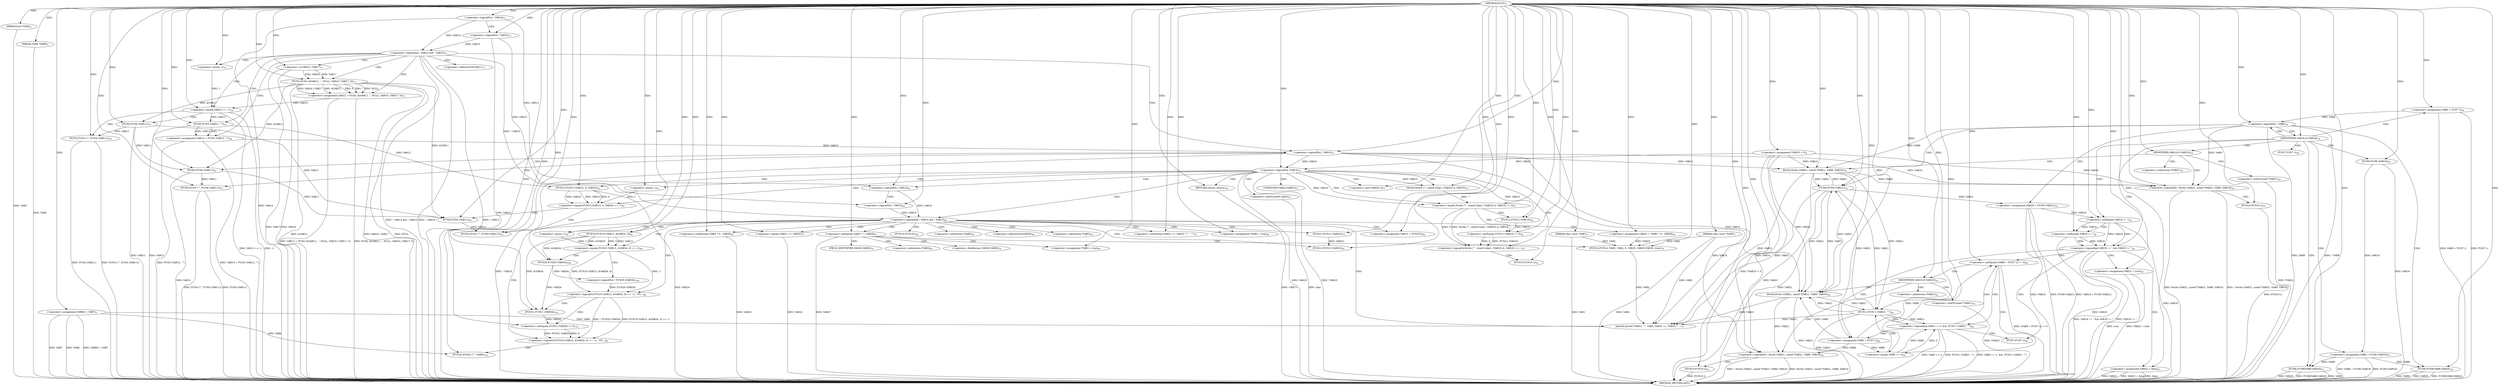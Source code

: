 digraph "FUN1" {  
"8" [label = <(METHOD,FUN1)<SUB>1</SUB>> ]
"276" [label = <(METHOD_RETURN,ANY)<SUB>1</SUB>> ]
"9" [label = <(PARAM,char const *VAR1)<SUB>1</SUB>> ]
"10" [label = <(PARAM,char const *VAR2)<SUB>1</SUB>> ]
"11" [label = <(PARAM,bool *VAR3)<SUB>2</SUB>> ]
"12" [label = <(PARAM,VAR4 *VAR5)<SUB>2</SUB>> ]
"15" [label = <(&lt;operator&gt;.assignment,VAR6[] = VAR7)<SUB>4</SUB>> ]
"21" [label = <(&lt;operator&gt;.assignment,*VAR10 = 0)<SUB>8</SUB>> ]
"28" [label = <(&lt;operator&gt;.logicalAnd,! VAR14 &amp;&amp; ! VAR15)<SUB>13</SUB>> ]
"161" [label = <(&lt;operator&gt;.logicalNot,!VAR10)<SUB>55</SUB>> ]
"166" [label = <(&lt;operator&gt;.logicalOr,fwrite (&quot;&quot;, sizeof (char), (VAR23) 4, VAR10) ==...)<SUB>57</SUB>> ]
"184" [label = <(&lt;operator&gt;.equals,FUN13 (VAR12, 0, VAR24) == -1)<SUB>61</SUB>> ]
"197" [label = <(&lt;operator&gt;.logicalAnd,! VAR14 &amp;&amp; ! VAR15)<SUB>64</SUB>> ]
"34" [label = <(&lt;operator&gt;.assignment,VAR12 = FUN2 (&amp;VAR11, '', NULL, VAR16 | VAR17, 0))<SUB>17</SUB>> ]
"55" [label = <(&lt;operator&gt;.assignment,VAR10 = FUN5 (VAR12, &quot;&quot;))<SUB>20</SUB>> ]
"72" [label = <(&lt;operator&gt;.assignment,VAR8 = FUN6 (VAR19))<SUB>27</SUB>> ]
"76" [label = <(&lt;operator&gt;.assignment,VAR9 = FUN7 ())<SUB>28</SUB>> ]
"87" [label = <(&lt;operator&gt;.assignment,VAR18 = FUN9 (VAR21))<SUB>33</SUB>> ]
"164" [label = <(RETURN,return;,return;)<SUB>56</SUB>> ]
"182" [label = <(FUN10,FUN10 ())<SUB>59</SUB>> ]
"192" [label = <(FUN3,FUN3 (&quot;&quot;, FUN4 (VAR11)))<SUB>62</SUB>> ]
"204" [label = <(&lt;operator&gt;.assignment,VAR25 = *VAR3 ? 0 : VAR26)<SUB>65</SUB>> ]
"211" [label = <(&lt;operator&gt;.assignment,*VAR3 = true)<SUB>66</SUB>> ]
"233" [label = <(sprintf,sprintf (VAR21, &quot;&quot;, VAR6,

		 VAR31 == VAR32 ? ...)<SUB>73</SUB>> ]
"244" [label = <(FUN12,FUN12 (VAR33))<SUB>78</SUB>> ]
"246" [label = <(&lt;operator&gt;.assignment,VAR13 = FUN15())<SUB>80</SUB>> ]
"249" [label = <(FUN12,FUN12 (VAR33))<SUB>81</SUB>> ]
"29" [label = <(&lt;operator&gt;.logicalNot,! VAR14)<SUB>13</SUB>> ]
"31" [label = <(&lt;operator&gt;.logicalNot,! VAR15)<SUB>13</SUB>> ]
"46" [label = <(&lt;operator&gt;.equals,VAR12 == -1)<SUB>18</SUB>> ]
"61" [label = <(&lt;operator&gt;.logicalNot,! VAR10)<SUB>21</SUB>> ]
"80" [label = <(&lt;operator&gt;.logicalNot,! VAR9)<SUB>29</SUB>> ]
"92" [label = <(IDENTIFIER,VAR18,if (VAR18))<SUB>34</SUB>> ]
"167" [label = <(&lt;operator&gt;.equals,fwrite (&quot;&quot;, sizeof (char), (VAR23) 4, VAR10) == 0)<SUB>57</SUB>> ]
"177" [label = <(&lt;operator&gt;.notEquals,FUN12 (VAR10) != 0)<SUB>58</SUB>> ]
"185" [label = <(FUN13,FUN13 (VAR12, 0, VAR24))<SUB>61</SUB>> ]
"189" [label = <(&lt;operator&gt;.minus,-1)<SUB>61</SUB>> ]
"198" [label = <(&lt;operator&gt;.logicalNot,! VAR14)<SUB>64</SUB>> ]
"200" [label = <(&lt;operator&gt;.logicalNot,! VAR15)<SUB>64</SUB>> ]
"216" [label = <(&lt;operator&gt;.notEquals,VAR27 != VAR28)<SUB>67</SUB>> ]
"36" [label = <(FUN2,FUN2 (&amp;VAR11, '', NULL, VAR16 | VAR17, 0))<SUB>17</SUB>> ]
"51" [label = <(FUN3,FUN3 (&quot;&quot;, FUN4 (VAR11)))<SUB>19</SUB>> ]
"57" [label = <(FUN5,FUN5 (VAR12, &quot;&quot;))<SUB>20</SUB>> ]
"64" [label = <(FUN3,FUN3 (&quot;&quot;, FUN4 (VAR11)))<SUB>22</SUB>> ]
"74" [label = <(FUN6,FUN6 (VAR19))<SUB>27</SUB>> ]
"83" [label = <(FUN8,FUN8(VAR8,VAR20))<SUB>30</SUB>> ]
"89" [label = <(FUN9,FUN9 (VAR21))<SUB>33</SUB>> ]
"168" [label = <(fwrite,fwrite (&quot;&quot;, sizeof (char), (VAR23) 4, VAR10))<SUB>57</SUB>> ]
"178" [label = <(FUN12,FUN12 (VAR10))<SUB>58</SUB>> ]
"194" [label = <(FUN4,FUN4 (VAR11))<SUB>62</SUB>> ]
"206" [label = <(&lt;operator&gt;.conditional,*VAR3 ? 0 : VAR26)<SUB>65</SUB>> ]
"220" [label = <(&lt;operator&gt;.assignment,*VAR3 = true)<SUB>69</SUB>> ]
"224" [label = <(FUN14,FUN14 (VAR1, VAR2, 0, VAR25, VAR29.VAR30, true))<SUB>70</SUB>> ]
"237" [label = <(&lt;operator&gt;.conditional,VAR31 == VAR32 ? &quot;&quot; : &quot;&quot;)<SUB>75</SUB>> ]
"255" [label = <(&lt;operator&gt;.logicalOr,FUN19 (VAR13, &amp;VAR34, 0) == -1
| ! FU...)<SUB>99</SUB>> ]
"41" [label = <(&lt;operator&gt;.or,VAR16 | VAR17)<SUB>17</SUB>> ]
"48" [label = <(&lt;operator&gt;.minus,-1)<SUB>18</SUB>> ]
"95" [label = <(IDENTIFIER,VAR10,if (VAR10))<SUB>35</SUB>> ]
"109" [label = <(&lt;operator&gt;.logicalAnd,VAR18 != '' &amp;&amp; VAR18 != '')<SUB>38</SUB>> ]
"156" [label = <(FUN8,FUN8(VAR8,VAR20))<SUB>51</SUB>> ]
"170" [label = <(&lt;operator&gt;.sizeOf,sizeof (char))<SUB>57</SUB>> ]
"172" [label = <(&lt;operator&gt;.cast,(VAR23) 4)<SUB>57</SUB>> ]
"238" [label = <(&lt;operator&gt;.equals,VAR31 == VAR32)<SUB>75</SUB>> ]
"273" [label = <(FUN22,FUN22 (&quot;&quot;, VAR6))<SUB>102</SUB>> ]
"53" [label = <(FUN4,FUN4 (VAR11))<SUB>19</SUB>> ]
"66" [label = <(FUN4,FUN4 (VAR11))<SUB>22</SUB>> ]
"117" [label = <(&lt;operator&gt;.assignment,VAR22 = true)<SUB>39</SUB>> ]
"151" [label = <(&lt;operator&gt;.assignment,VAR22 = false)<SUB>47</SUB>> ]
"256" [label = <(&lt;operator&gt;.logicalOr,FUN19 (VAR13, &amp;VAR34, 0) == -1
| ! FU...)<SUB>99</SUB>> ]
"268" [label = <(&lt;operator&gt;.notEquals,FUN21 (VAR34) != 0)<SUB>101</SUB>> ]
"98" [label = <(&lt;operator&gt;.logicalNot,! fwrite (VAR21, sizeof *VAR21, VAR9, VAR10))<SUB>36</SUB>> ]
"110" [label = <(&lt;operator&gt;.notEquals,VAR18 != '')<SUB>38</SUB>> ]
"113" [label = <(&lt;operator&gt;.notEquals,VAR18 != '')<SUB>38</SUB>> ]
"121" [label = <(&lt;operator&gt;.notEquals,(VAR9 = FUN7 ()) != 0)<SUB>40</SUB>> ]
"257" [label = <(&lt;operator&gt;.equals,FUN19 (VAR13, &amp;VAR34, 0) == -1)<SUB>99</SUB>> ]
"265" [label = <(&lt;operator&gt;.logicalNot,! FUN20 (VAR34))<SUB>100</SUB>> ]
"269" [label = <(FUN21,FUN21 (VAR34))<SUB>101</SUB>> ]
"107" [label = <(FUN10,FUN10 ())<SUB>37</SUB>> ]
"258" [label = <(FUN19,FUN19 (VAR13, &amp;VAR34, 0))<SUB>99</SUB>> ]
"263" [label = <(&lt;operator&gt;.minus,-1)<SUB>99</SUB>> ]
"266" [label = <(FUN20,FUN20 (VAR34))<SUB>100</SUB>> ]
"99" [label = <(fwrite,fwrite (VAR21, sizeof *VAR21, VAR9, VAR10))<SUB>36</SUB>> ]
"122" [label = <(&lt;operator&gt;.assignment,VAR9 = FUN7 ())<SUB>40</SUB>> ]
"128" [label = <(IDENTIFIER,VAR10,if (VAR10))<SUB>41</SUB>> ]
"142" [label = <(&lt;operator&gt;.logicalAnd,VAR9 == 2  &amp;&amp;  FUN11 (VAR21, &quot;&quot;))<SUB>44</SUB>> ]
"101" [label = <(&lt;operator&gt;.sizeOf,sizeof *VAR21)<SUB>36</SUB>> ]
"131" [label = <(&lt;operator&gt;.logicalNot,! fwrite (VAR21, sizeof *VAR21, VAR9, VAR10))<SUB>42</SUB>> ]
"143" [label = <(&lt;operator&gt;.equals,VAR9 == 2)<SUB>44</SUB>> ]
"146" [label = <(FUN11,FUN11 (VAR21, &quot;&quot;))<SUB>44</SUB>> ]
"140" [label = <(FUN10,FUN10 ())<SUB>43</SUB>> ]
"132" [label = <(fwrite,fwrite (VAR21, sizeof *VAR21, VAR9, VAR10))<SUB>42</SUB>> ]
"134" [label = <(&lt;operator&gt;.sizeOf,sizeof *VAR21)<SUB>42</SUB>> ]
"78" [label = <(FUN7,FUN7 ())<SUB>28</SUB>> ]
"212" [label = <(&lt;operator&gt;.indirection,*VAR3)<SUB>66</SUB>> ]
"248" [label = <(FUN15,FUN15())<SUB>80</SUB>> ]
"37" [label = <(&lt;operator&gt;.addressOf,&amp;VAR11)<SUB>17</SUB>> ]
"207" [label = <(&lt;operator&gt;.indirection,*VAR3)<SUB>65</SUB>> ]
"173" [label = <(UNKNOWN,VAR23,VAR23)<SUB>57</SUB>> ]
"221" [label = <(&lt;operator&gt;.indirection,*VAR3)<SUB>69</SUB>> ]
"229" [label = <(&lt;operator&gt;.fieldAccess,VAR29.VAR30)<SUB>70</SUB>> ]
"231" [label = <(FIELD_IDENTIFIER,VAR30,VAR30)<SUB>70</SUB>> ]
"260" [label = <(&lt;operator&gt;.addressOf,&amp;VAR34)<SUB>99</SUB>> ]
"124" [label = <(FUN7,FUN7 ())<SUB>40</SUB>> ]
"102" [label = <(&lt;operator&gt;.indirection,*VAR21)<SUB>36</SUB>> ]
"135" [label = <(&lt;operator&gt;.indirection,*VAR21)<SUB>42</SUB>> ]
  "164" -> "276"  [ label = "DDG: &lt;RET&gt;"] 
  "9" -> "276"  [ label = "DDG: VAR1"] 
  "10" -> "276"  [ label = "DDG: VAR2"] 
  "11" -> "276"  [ label = "DDG: VAR3"] 
  "12" -> "276"  [ label = "DDG: VAR5"] 
  "15" -> "276"  [ label = "DDG: VAR6"] 
  "15" -> "276"  [ label = "DDG: VAR6[] = VAR7"] 
  "21" -> "276"  [ label = "DDG: *VAR10 = 0"] 
  "29" -> "276"  [ label = "DDG: VAR14"] 
  "28" -> "276"  [ label = "DDG: ! VAR14"] 
  "31" -> "276"  [ label = "DDG: VAR15"] 
  "28" -> "276"  [ label = "DDG: ! VAR15"] 
  "28" -> "276"  [ label = "DDG: ! VAR14 &amp;&amp; ! VAR15"] 
  "36" -> "276"  [ label = "DDG: &amp;VAR11"] 
  "41" -> "276"  [ label = "DDG: VAR17"] 
  "36" -> "276"  [ label = "DDG: VAR16 | VAR17"] 
  "34" -> "276"  [ label = "DDG: FUN2 (&amp;VAR11, '', NULL, VAR16 | VAR17, 0)"] 
  "34" -> "276"  [ label = "DDG: VAR12 = FUN2 (&amp;VAR11, '', NULL, VAR16 | VAR17, 0)"] 
  "46" -> "276"  [ label = "DDG: -1"] 
  "46" -> "276"  [ label = "DDG: VAR12 == -1"] 
  "53" -> "276"  [ label = "DDG: VAR11"] 
  "51" -> "276"  [ label = "DDG: FUN4 (VAR11)"] 
  "51" -> "276"  [ label = "DDG: FUN3 (&quot;&quot;, FUN4 (VAR11))"] 
  "57" -> "276"  [ label = "DDG: VAR12"] 
  "55" -> "276"  [ label = "DDG: FUN5 (VAR12, &quot;&quot;)"] 
  "55" -> "276"  [ label = "DDG: VAR10 = FUN5 (VAR12, &quot;&quot;)"] 
  "61" -> "276"  [ label = "DDG: ! VAR10"] 
  "66" -> "276"  [ label = "DDG: VAR11"] 
  "64" -> "276"  [ label = "DDG: FUN4 (VAR11)"] 
  "64" -> "276"  [ label = "DDG: FUN3 (&quot;&quot;, FUN4 (VAR11))"] 
  "72" -> "276"  [ label = "DDG: FUN6 (VAR19)"] 
  "72" -> "276"  [ label = "DDG: VAR8 = FUN6 (VAR19)"] 
  "76" -> "276"  [ label = "DDG: FUN7 ()"] 
  "76" -> "276"  [ label = "DDG: VAR9 = FUN7 ()"] 
  "80" -> "276"  [ label = "DDG: VAR9"] 
  "80" -> "276"  [ label = "DDG: ! VAR9"] 
  "87" -> "276"  [ label = "DDG: VAR18"] 
  "89" -> "276"  [ label = "DDG: VAR21"] 
  "87" -> "276"  [ label = "DDG: FUN9 (VAR21)"] 
  "87" -> "276"  [ label = "DDG: VAR18 = FUN9 (VAR21)"] 
  "156" -> "276"  [ label = "DDG: VAR8"] 
  "156" -> "276"  [ label = "DDG: VAR20"] 
  "156" -> "276"  [ label = "DDG: FUN8(VAR8,VAR20)"] 
  "99" -> "276"  [ label = "DDG: VAR21"] 
  "101" -> "276"  [ label = "DDG: *VAR21"] 
  "98" -> "276"  [ label = "DDG: fwrite (VAR21, sizeof *VAR21, VAR9, VAR10)"] 
  "98" -> "276"  [ label = "DDG: ! fwrite (VAR21, sizeof *VAR21, VAR9, VAR10)"] 
  "107" -> "276"  [ label = "DDG: FUN10 ()"] 
  "110" -> "276"  [ label = "DDG: VAR18"] 
  "109" -> "276"  [ label = "DDG: VAR18 != ''"] 
  "113" -> "276"  [ label = "DDG: VAR18"] 
  "109" -> "276"  [ label = "DDG: VAR18 != '' &amp;&amp; VAR18 != ''"] 
  "117" -> "276"  [ label = "DDG: true"] 
  "117" -> "276"  [ label = "DDG: VAR22 = true"] 
  "121" -> "276"  [ label = "DDG: (VAR9 = FUN7 ()) != 0"] 
  "132" -> "276"  [ label = "DDG: VAR21"] 
  "134" -> "276"  [ label = "DDG: *VAR21"] 
  "131" -> "276"  [ label = "DDG: fwrite (VAR21, sizeof *VAR21, VAR9, VAR10)"] 
  "131" -> "276"  [ label = "DDG: ! fwrite (VAR21, sizeof *VAR21, VAR9, VAR10)"] 
  "140" -> "276"  [ label = "DDG: FUN10 ()"] 
  "142" -> "276"  [ label = "DDG: VAR9 == 2"] 
  "146" -> "276"  [ label = "DDG: VAR21"] 
  "142" -> "276"  [ label = "DDG: FUN11 (VAR21, &quot;&quot;)"] 
  "142" -> "276"  [ label = "DDG: VAR9 == 2  &amp;&amp;  FUN11 (VAR21, &quot;&quot;)"] 
  "151" -> "276"  [ label = "DDG: VAR22"] 
  "151" -> "276"  [ label = "DDG: VAR22 = false"] 
  "83" -> "276"  [ label = "DDG: VAR8"] 
  "83" -> "276"  [ label = "DDG: VAR20"] 
  "83" -> "276"  [ label = "DDG: FUN8(VAR8,VAR20)"] 
  "161" -> "276"  [ label = "DDG: VAR10"] 
  "161" -> "276"  [ label = "DDG: !VAR10"] 
  "74" -> "276"  [ label = "DDG: VAR19"] 
  "151" -> "276"  [ label = "DDG: false"] 
  "216" -> "276"  [ label = "DDG: VAR27"] 
  "15" -> "276"  [ label = "DDG: VAR7"] 
  "36" -> "276"  [ label = "DDG: NULL"] 
  "185" -> "276"  [ label = "DDG: VAR24"] 
  "206" -> "276"  [ label = "DDG: VAR26"] 
  "170" -> "276"  [ label = "DDG: char"] 
  "238" -> "276"  [ label = "DDG: VAR32"] 
  "41" -> "276"  [ label = "DDG: VAR16"] 
  "8" -> "9"  [ label = "DDG: "] 
  "8" -> "10"  [ label = "DDG: "] 
  "8" -> "11"  [ label = "DDG: "] 
  "8" -> "12"  [ label = "DDG: "] 
  "8" -> "15"  [ label = "DDG: "] 
  "8" -> "21"  [ label = "DDG: "] 
  "29" -> "28"  [ label = "DDG: VAR14"] 
  "31" -> "28"  [ label = "DDG: VAR15"] 
  "36" -> "34"  [ label = "DDG: &amp;VAR11"] 
  "36" -> "34"  [ label = "DDG: 0"] 
  "36" -> "34"  [ label = "DDG: ''"] 
  "36" -> "34"  [ label = "DDG: NULL"] 
  "36" -> "34"  [ label = "DDG: VAR16 | VAR17"] 
  "57" -> "55"  [ label = "DDG: VAR12"] 
  "57" -> "55"  [ label = "DDG: &quot;&quot;"] 
  "74" -> "72"  [ label = "DDG: VAR19"] 
  "8" -> "76"  [ label = "DDG: "] 
  "89" -> "87"  [ label = "DDG: VAR21"] 
  "21" -> "161"  [ label = "DDG: VAR10"] 
  "61" -> "161"  [ label = "DDG: VAR10"] 
  "8" -> "161"  [ label = "DDG: "] 
  "8" -> "164"  [ label = "DDG: "] 
  "167" -> "166"  [ label = "DDG: fwrite (&quot;&quot;, sizeof (char), (VAR23) 4, VAR10)"] 
  "167" -> "166"  [ label = "DDG: 0"] 
  "177" -> "166"  [ label = "DDG: FUN12 (VAR10)"] 
  "177" -> "166"  [ label = "DDG: 0"] 
  "8" -> "182"  [ label = "DDG: "] 
  "185" -> "184"  [ label = "DDG: VAR12"] 
  "185" -> "184"  [ label = "DDG: 0"] 
  "185" -> "184"  [ label = "DDG: VAR24"] 
  "189" -> "184"  [ label = "DDG: 1"] 
  "198" -> "197"  [ label = "DDG: VAR14"] 
  "200" -> "197"  [ label = "DDG: VAR15"] 
  "28" -> "197"  [ label = "DDG: ! VAR15"] 
  "8" -> "204"  [ label = "DDG: "] 
  "8" -> "211"  [ label = "DDG: "] 
  "8" -> "246"  [ label = "DDG: "] 
  "8" -> "29"  [ label = "DDG: "] 
  "8" -> "31"  [ label = "DDG: "] 
  "8" -> "92"  [ label = "DDG: "] 
  "168" -> "167"  [ label = "DDG: &quot;&quot;"] 
  "8" -> "167"  [ label = "DDG: "] 
  "161" -> "167"  [ label = "DDG: VAR10"] 
  "178" -> "177"  [ label = "DDG: VAR10"] 
  "8" -> "177"  [ label = "DDG: "] 
  "57" -> "185"  [ label = "DDG: VAR12"] 
  "8" -> "185"  [ label = "DDG: "] 
  "8" -> "189"  [ label = "DDG: "] 
  "8" -> "192"  [ label = "DDG: "] 
  "194" -> "192"  [ label = "DDG: VAR11"] 
  "29" -> "198"  [ label = "DDG: VAR14"] 
  "8" -> "198"  [ label = "DDG: "] 
  "31" -> "200"  [ label = "DDG: VAR15"] 
  "8" -> "200"  [ label = "DDG: "] 
  "89" -> "233"  [ label = "DDG: VAR21"] 
  "99" -> "233"  [ label = "DDG: VAR21"] 
  "132" -> "233"  [ label = "DDG: VAR21"] 
  "146" -> "233"  [ label = "DDG: VAR21"] 
  "8" -> "233"  [ label = "DDG: "] 
  "15" -> "233"  [ label = "DDG: VAR6"] 
  "10" -> "233"  [ label = "DDG: VAR2"] 
  "224" -> "233"  [ label = "DDG: VAR2"] 
  "8" -> "244"  [ label = "DDG: "] 
  "244" -> "249"  [ label = "DDG: VAR33"] 
  "8" -> "249"  [ label = "DDG: "] 
  "8" -> "36"  [ label = "DDG: "] 
  "41" -> "36"  [ label = "DDG: VAR16"] 
  "41" -> "36"  [ label = "DDG: VAR17"] 
  "34" -> "46"  [ label = "DDG: VAR12"] 
  "8" -> "46"  [ label = "DDG: "] 
  "48" -> "46"  [ label = "DDG: 1"] 
  "46" -> "57"  [ label = "DDG: VAR12"] 
  "8" -> "57"  [ label = "DDG: "] 
  "55" -> "61"  [ label = "DDG: VAR10"] 
  "8" -> "61"  [ label = "DDG: "] 
  "8" -> "74"  [ label = "DDG: "] 
  "76" -> "80"  [ label = "DDG: VAR9"] 
  "8" -> "80"  [ label = "DDG: "] 
  "99" -> "89"  [ label = "DDG: VAR21"] 
  "132" -> "89"  [ label = "DDG: VAR21"] 
  "146" -> "89"  [ label = "DDG: VAR21"] 
  "8" -> "89"  [ label = "DDG: "] 
  "8" -> "168"  [ label = "DDG: "] 
  "161" -> "168"  [ label = "DDG: VAR10"] 
  "8" -> "178"  [ label = "DDG: "] 
  "161" -> "178"  [ label = "DDG: VAR10"] 
  "36" -> "194"  [ label = "DDG: &amp;VAR11"] 
  "53" -> "194"  [ label = "DDG: VAR11"] 
  "66" -> "194"  [ label = "DDG: VAR11"] 
  "8" -> "194"  [ label = "DDG: "] 
  "8" -> "206"  [ label = "DDG: "] 
  "8" -> "216"  [ label = "DDG: "] 
  "8" -> "220"  [ label = "DDG: "] 
  "8" -> "237"  [ label = "DDG: "] 
  "8" -> "41"  [ label = "DDG: "] 
  "8" -> "48"  [ label = "DDG: "] 
  "8" -> "51"  [ label = "DDG: "] 
  "53" -> "51"  [ label = "DDG: VAR11"] 
  "8" -> "64"  [ label = "DDG: "] 
  "66" -> "64"  [ label = "DDG: VAR11"] 
  "72" -> "83"  [ label = "DDG: VAR8"] 
  "8" -> "83"  [ label = "DDG: "] 
  "8" -> "95"  [ label = "DDG: "] 
  "8" -> "172"  [ label = "DDG: "] 
  "9" -> "224"  [ label = "DDG: VAR1"] 
  "8" -> "224"  [ label = "DDG: "] 
  "10" -> "224"  [ label = "DDG: VAR2"] 
  "204" -> "224"  [ label = "DDG: VAR25"] 
  "8" -> "238"  [ label = "DDG: "] 
  "256" -> "255"  [ label = "DDG: FUN19 (VAR13, &amp;VAR34, 0) == -1"] 
  "256" -> "255"  [ label = "DDG: ! FUN20 (VAR34)"] 
  "268" -> "255"  [ label = "DDG: FUN21 (VAR34)"] 
  "268" -> "255"  [ label = "DDG: 0"] 
  "36" -> "53"  [ label = "DDG: &amp;VAR11"] 
  "8" -> "53"  [ label = "DDG: "] 
  "36" -> "66"  [ label = "DDG: &amp;VAR11"] 
  "53" -> "66"  [ label = "DDG: VAR11"] 
  "8" -> "66"  [ label = "DDG: "] 
  "110" -> "109"  [ label = "DDG: VAR18"] 
  "110" -> "109"  [ label = "DDG: ''"] 
  "113" -> "109"  [ label = "DDG: VAR18"] 
  "113" -> "109"  [ label = "DDG: ''"] 
  "8" -> "117"  [ label = "DDG: "] 
  "8" -> "151"  [ label = "DDG: "] 
  "72" -> "156"  [ label = "DDG: VAR8"] 
  "8" -> "156"  [ label = "DDG: "] 
  "257" -> "256"  [ label = "DDG: FUN19 (VAR13, &amp;VAR34, 0)"] 
  "257" -> "256"  [ label = "DDG: -1"] 
  "265" -> "256"  [ label = "DDG: FUN20 (VAR34)"] 
  "269" -> "268"  [ label = "DDG: VAR34"] 
  "8" -> "268"  [ label = "DDG: "] 
  "8" -> "273"  [ label = "DDG: "] 
  "15" -> "273"  [ label = "DDG: VAR6"] 
  "87" -> "110"  [ label = "DDG: VAR18"] 
  "8" -> "110"  [ label = "DDG: "] 
  "110" -> "113"  [ label = "DDG: VAR18"] 
  "8" -> "113"  [ label = "DDG: "] 
  "258" -> "257"  [ label = "DDG: VAR13"] 
  "258" -> "257"  [ label = "DDG: &amp;VAR34"] 
  "258" -> "257"  [ label = "DDG: 0"] 
  "263" -> "257"  [ label = "DDG: 1"] 
  "266" -> "265"  [ label = "DDG: VAR34"] 
  "258" -> "269"  [ label = "DDG: &amp;VAR34"] 
  "266" -> "269"  [ label = "DDG: VAR34"] 
  "8" -> "269"  [ label = "DDG: "] 
  "99" -> "98"  [ label = "DDG: VAR21"] 
  "80" -> "98"  [ label = "DDG: VAR9"] 
  "8" -> "98"  [ label = "DDG: "] 
  "21" -> "98"  [ label = "DDG: VAR10"] 
  "61" -> "98"  [ label = "DDG: VAR10"] 
  "8" -> "107"  [ label = "DDG: "] 
  "122" -> "121"  [ label = "DDG: VAR9"] 
  "8" -> "121"  [ label = "DDG: "] 
  "8" -> "258"  [ label = "DDG: "] 
  "8" -> "263"  [ label = "DDG: "] 
  "258" -> "266"  [ label = "DDG: &amp;VAR34"] 
  "8" -> "266"  [ label = "DDG: "] 
  "89" -> "99"  [ label = "DDG: VAR21"] 
  "8" -> "99"  [ label = "DDG: "] 
  "80" -> "99"  [ label = "DDG: VAR9"] 
  "21" -> "99"  [ label = "DDG: VAR10"] 
  "61" -> "99"  [ label = "DDG: VAR10"] 
  "8" -> "122"  [ label = "DDG: "] 
  "8" -> "128"  [ label = "DDG: "] 
  "143" -> "142"  [ label = "DDG: VAR9"] 
  "143" -> "142"  [ label = "DDG: 2"] 
  "146" -> "142"  [ label = "DDG: VAR21"] 
  "146" -> "142"  [ label = "DDG: &quot;&quot;"] 
  "122" -> "143"  [ label = "DDG: VAR9"] 
  "8" -> "143"  [ label = "DDG: "] 
  "89" -> "146"  [ label = "DDG: VAR21"] 
  "99" -> "146"  [ label = "DDG: VAR21"] 
  "132" -> "146"  [ label = "DDG: VAR21"] 
  "8" -> "146"  [ label = "DDG: "] 
  "132" -> "131"  [ label = "DDG: VAR21"] 
  "122" -> "131"  [ label = "DDG: VAR9"] 
  "8" -> "131"  [ label = "DDG: "] 
  "21" -> "131"  [ label = "DDG: VAR10"] 
  "61" -> "131"  [ label = "DDG: VAR10"] 
  "8" -> "140"  [ label = "DDG: "] 
  "89" -> "132"  [ label = "DDG: VAR21"] 
  "99" -> "132"  [ label = "DDG: VAR21"] 
  "146" -> "132"  [ label = "DDG: VAR21"] 
  "8" -> "132"  [ label = "DDG: "] 
  "122" -> "132"  [ label = "DDG: VAR9"] 
  "21" -> "132"  [ label = "DDG: VAR10"] 
  "61" -> "132"  [ label = "DDG: VAR10"] 
  "28" -> "34"  [ label = "CDG: "] 
  "28" -> "61"  [ label = "CDG: "] 
  "28" -> "36"  [ label = "CDG: "] 
  "28" -> "48"  [ label = "CDG: "] 
  "28" -> "41"  [ label = "CDG: "] 
  "28" -> "55"  [ label = "CDG: "] 
  "28" -> "57"  [ label = "CDG: "] 
  "28" -> "37"  [ label = "CDG: "] 
  "28" -> "46"  [ label = "CDG: "] 
  "161" -> "167"  [ label = "CDG: "] 
  "161" -> "168"  [ label = "CDG: "] 
  "161" -> "170"  [ label = "CDG: "] 
  "161" -> "184"  [ label = "CDG: "] 
  "161" -> "172"  [ label = "CDG: "] 
  "161" -> "185"  [ label = "CDG: "] 
  "161" -> "197"  [ label = "CDG: "] 
  "161" -> "198"  [ label = "CDG: "] 
  "161" -> "189"  [ label = "CDG: "] 
  "161" -> "173"  [ label = "CDG: "] 
  "161" -> "164"  [ label = "CDG: "] 
  "161" -> "166"  [ label = "CDG: "] 
  "166" -> "182"  [ label = "CDG: "] 
  "184" -> "192"  [ label = "CDG: "] 
  "184" -> "194"  [ label = "CDG: "] 
  "197" -> "256"  [ label = "CDG: "] 
  "197" -> "204"  [ label = "CDG: "] 
  "197" -> "206"  [ label = "CDG: "] 
  "197" -> "238"  [ label = "CDG: "] 
  "197" -> "258"  [ label = "CDG: "] 
  "197" -> "249"  [ label = "CDG: "] 
  "197" -> "260"  [ label = "CDG: "] 
  "197" -> "237"  [ label = "CDG: "] 
  "197" -> "216"  [ label = "CDG: "] 
  "197" -> "257"  [ label = "CDG: "] 
  "197" -> "244"  [ label = "CDG: "] 
  "197" -> "255"  [ label = "CDG: "] 
  "197" -> "246"  [ label = "CDG: "] 
  "197" -> "207"  [ label = "CDG: "] 
  "197" -> "212"  [ label = "CDG: "] 
  "197" -> "233"  [ label = "CDG: "] 
  "197" -> "263"  [ label = "CDG: "] 
  "197" -> "211"  [ label = "CDG: "] 
  "197" -> "248"  [ label = "CDG: "] 
  "29" -> "31"  [ label = "CDG: "] 
  "167" -> "177"  [ label = "CDG: "] 
  "167" -> "178"  [ label = "CDG: "] 
  "198" -> "200"  [ label = "CDG: "] 
  "46" -> "53"  [ label = "CDG: "] 
  "46" -> "51"  [ label = "CDG: "] 
  "61" -> "66"  [ label = "CDG: "] 
  "61" -> "64"  [ label = "CDG: "] 
  "80" -> "92"  [ label = "CDG: "] 
  "80" -> "87"  [ label = "CDG: "] 
  "80" -> "89"  [ label = "CDG: "] 
  "80" -> "83"  [ label = "CDG: "] 
  "92" -> "74"  [ label = "CDG: "] 
  "92" -> "95"  [ label = "CDG: "] 
  "92" -> "76"  [ label = "CDG: "] 
  "92" -> "80"  [ label = "CDG: "] 
  "92" -> "72"  [ label = "CDG: "] 
  "92" -> "109"  [ label = "CDG: "] 
  "92" -> "110"  [ label = "CDG: "] 
  "92" -> "156"  [ label = "CDG: "] 
  "92" -> "78"  [ label = "CDG: "] 
  "216" -> "224"  [ label = "CDG: "] 
  "216" -> "229"  [ label = "CDG: "] 
  "216" -> "231"  [ label = "CDG: "] 
  "216" -> "221"  [ label = "CDG: "] 
  "216" -> "220"  [ label = "CDG: "] 
  "255" -> "273"  [ label = "CDG: "] 
  "95" -> "102"  [ label = "CDG: "] 
  "95" -> "98"  [ label = "CDG: "] 
  "95" -> "101"  [ label = "CDG: "] 
  "95" -> "99"  [ label = "CDG: "] 
  "109" -> "122"  [ label = "CDG: "] 
  "109" -> "117"  [ label = "CDG: "] 
  "109" -> "151"  [ label = "CDG: "] 
  "109" -> "121"  [ label = "CDG: "] 
  "109" -> "124"  [ label = "CDG: "] 
  "256" -> "268"  [ label = "CDG: "] 
  "256" -> "269"  [ label = "CDG: "] 
  "110" -> "113"  [ label = "CDG: "] 
  "257" -> "265"  [ label = "CDG: "] 
  "257" -> "266"  [ label = "CDG: "] 
  "98" -> "107"  [ label = "CDG: "] 
  "121" -> "128"  [ label = "CDG: "] 
  "121" -> "142"  [ label = "CDG: "] 
  "121" -> "143"  [ label = "CDG: "] 
  "128" -> "134"  [ label = "CDG: "] 
  "128" -> "135"  [ label = "CDG: "] 
  "128" -> "131"  [ label = "CDG: "] 
  "128" -> "132"  [ label = "CDG: "] 
  "142" -> "122"  [ label = "CDG: "] 
  "142" -> "121"  [ label = "CDG: "] 
  "142" -> "124"  [ label = "CDG: "] 
  "143" -> "146"  [ label = "CDG: "] 
  "131" -> "140"  [ label = "CDG: "] 
}
